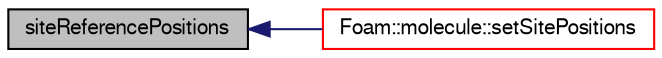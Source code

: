 digraph "siteReferencePositions"
{
  bgcolor="transparent";
  edge [fontname="FreeSans",fontsize="10",labelfontname="FreeSans",labelfontsize="10"];
  node [fontname="FreeSans",fontsize="10",shape=record];
  rankdir="LR";
  Node331 [label="siteReferencePositions",height=0.2,width=0.4,color="black", fillcolor="grey75", style="filled", fontcolor="black"];
  Node331 -> Node332 [dir="back",color="midnightblue",fontsize="10",style="solid",fontname="FreeSans"];
  Node332 [label="Foam::molecule::setSitePositions",height=0.2,width=0.4,color="red",URL="$a24390.html#a34075746abd0afcbb4f471d389da0166"];
}
